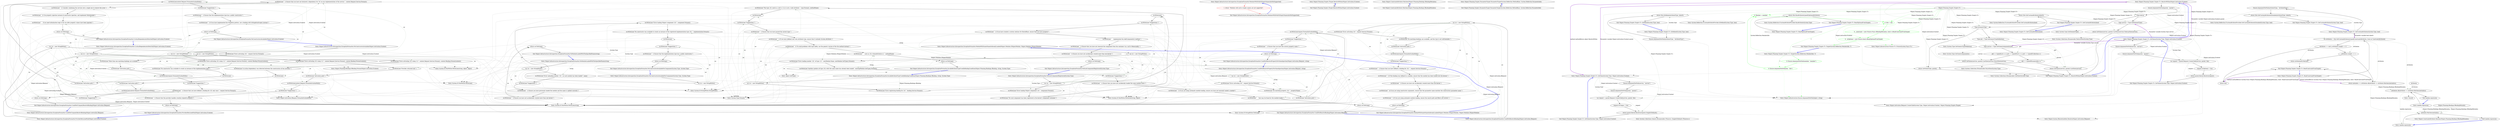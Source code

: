 digraph  {
m1_3 [cluster="Ninject.Infrastructure.Introspection.ExceptionFormatter.ModuleWithSameNameIsAlreadyLoaded(Ninject.Modules.INinjectModule, Ninject.Modules.INinjectModule)", file="ExceptionFormatter.cs", label="Entry Ninject.Infrastructure.Introspection.ExceptionFormatter.ModuleWithSameNameIsAlreadyLoaded(Ninject.Modules.INinjectModule, Ninject.Modules.INinjectModule)", span="39-39"];
m1_4 [cluster="Ninject.Infrastructure.Introspection.ExceptionFormatter.ModuleWithSameNameIsAlreadyLoaded(Ninject.Modules.INinjectModule, Ninject.Modules.INinjectModule)", file="ExceptionFormatter.cs", label="var sw = new StringWriter()", span="41-41"];
m1_5 [cluster="Ninject.Infrastructure.Introspection.ExceptionFormatter.ModuleWithSameNameIsAlreadyLoaded(Ninject.Modules.INinjectModule, Ninject.Modules.INinjectModule)", file="ExceptionFormatter.cs", label="sw.WriteLine(''Error loading module '{0}' of type {1}'', newModule.Name, newModule.GetType().Format())", span="43-43"];
m1_6 [cluster="Ninject.Infrastructure.Introspection.ExceptionFormatter.ModuleWithSameNameIsAlreadyLoaded(Ninject.Modules.INinjectModule, Ninject.Modules.INinjectModule)", file="ExceptionFormatter.cs", label="sw.WriteLine(''Another module (of type {0}) with the same name has already been loaded'', existingModule.GetType().Format())", span="44-44"];
m1_7 [cluster="Ninject.Infrastructure.Introspection.ExceptionFormatter.ModuleWithSameNameIsAlreadyLoaded(Ninject.Modules.INinjectModule, Ninject.Modules.INinjectModule)", file="ExceptionFormatter.cs", label="sw.WriteLine(''Suggestions:'')", span="46-46"];
m1_8 [cluster="Ninject.Infrastructure.Introspection.ExceptionFormatter.ModuleWithSameNameIsAlreadyLoaded(Ninject.Modules.INinjectModule, Ninject.Modules.INinjectModule)", file="ExceptionFormatter.cs", label="sw.WriteLine(''  1) Ensure that you have not accidentally loaded the same module twice.'')", span="47-47"];
m1_9 [cluster="Ninject.Infrastructure.Introspection.ExceptionFormatter.ModuleWithSameNameIsAlreadyLoaded(Ninject.Modules.INinjectModule, Ninject.Modules.INinjectModule)", file="ExceptionFormatter.cs", label="sw.WriteLine(''  2) If you are using automatic module loading, ensure you have not manually loaded a module'')", span="49-49"];
m1_10 [cluster="Ninject.Infrastructure.Introspection.ExceptionFormatter.ModuleWithSameNameIsAlreadyLoaded(Ninject.Modules.INinjectModule, Ninject.Modules.INinjectModule)", file="ExceptionFormatter.cs", label="sw.WriteLine(''     that may be found by the module loader.'')", span="50-50"];
m1_11 [cluster="Ninject.Infrastructure.Introspection.ExceptionFormatter.ModuleWithSameNameIsAlreadyLoaded(Ninject.Modules.INinjectModule, Ninject.Modules.INinjectModule)", file="ExceptionFormatter.cs", label="return sw.ToString();", span="53-53"];
m1_12 [cluster="Ninject.Infrastructure.Introspection.ExceptionFormatter.ModuleWithSameNameIsAlreadyLoaded(Ninject.Modules.INinjectModule, Ninject.Modules.INinjectModule)", file="ExceptionFormatter.cs", label="Exit Ninject.Infrastructure.Introspection.ExceptionFormatter.ModuleWithSameNameIsAlreadyLoaded(Ninject.Modules.INinjectModule, Ninject.Modules.INinjectModule)", span="39-39"];
m1_20 [cluster="Ninject.Infrastructure.Introspection.ExceptionFormatter.NoModuleLoadedWithTheSpecifiedName(string)", file="ExceptionFormatter.cs", label="Entry Ninject.Infrastructure.Introspection.ExceptionFormatter.NoModuleLoadedWithTheSpecifiedName(string)", span="62-62"];
m1_21 [cluster="Ninject.Infrastructure.Introspection.ExceptionFormatter.NoModuleLoadedWithTheSpecifiedName(string)", file="ExceptionFormatter.cs", label="var sw = new StringWriter()", span="64-64"];
m1_22 [cluster="Ninject.Infrastructure.Introspection.ExceptionFormatter.NoModuleLoadedWithTheSpecifiedName(string)", file="ExceptionFormatter.cs", label="sw.WriteLine(''Error unloading module '{0}': no such module has been loaded'', name)", span="66-66"];
m1_23 [cluster="Ninject.Infrastructure.Introspection.ExceptionFormatter.NoModuleLoadedWithTheSpecifiedName(string)", file="ExceptionFormatter.cs", label="sw.WriteLine(''Suggestions:'')", span="68-68"];
m1_24 [cluster="Ninject.Infrastructure.Introspection.ExceptionFormatter.NoModuleLoadedWithTheSpecifiedName(string)", file="ExceptionFormatter.cs", label="sw.WriteLine(''  1) Ensure you have previously loaded the module and the name is spelled correctly.'')", span="69-69"];
m1_25 [cluster="Ninject.Infrastructure.Introspection.ExceptionFormatter.NoModuleLoadedWithTheSpecifiedName(string)", file="ExceptionFormatter.cs", label="sw.WriteLine(''  2) Ensure you have not accidentally created more than one kernel.'')", span="70-70"];
m1_26 [cluster="Ninject.Infrastructure.Introspection.ExceptionFormatter.NoModuleLoadedWithTheSpecifiedName(string)", file="ExceptionFormatter.cs", label="return sw.ToString();", span="72-72"];
m1_27 [cluster="Ninject.Infrastructure.Introspection.ExceptionFormatter.NoModuleLoadedWithTheSpecifiedName(string)", file="ExceptionFormatter.cs", label="Exit Ninject.Infrastructure.Introspection.ExceptionFormatter.NoModuleLoadedWithTheSpecifiedName(string)", span="62-62"];
m1_81 [cluster="Ninject.Infrastructure.Introspection.ExceptionFormatter.NoConstructorsAvailable(Ninject.Activation.IContext)", file="ExceptionFormatter.cs", label="Entry Ninject.Infrastructure.Introspection.ExceptionFormatter.NoConstructorsAvailable(Ninject.Activation.IContext)", span="182-182"];
m1_82 [cluster="Ninject.Infrastructure.Introspection.ExceptionFormatter.NoConstructorsAvailable(Ninject.Activation.IContext)", file="ExceptionFormatter.cs", label="var sw = new StringWriter()", span="184-184"];
m1_83 [cluster="Ninject.Infrastructure.Introspection.ExceptionFormatter.NoConstructorsAvailable(Ninject.Activation.IContext)", file="ExceptionFormatter.cs", label="sw.WriteLine(''Error activating {0} using {1}'', context.Request.Service.Format(), context.Binding.Format(context))", span="186-186"];
m1_87 [cluster="Ninject.Infrastructure.Introspection.ExceptionFormatter.NoConstructorsAvailable(Ninject.Activation.IContext)", file="ExceptionFormatter.cs", label="sw.WriteLine(context.Request.FormatActivationPath())", span="191-191"];
m1_84 [cluster="Ninject.Infrastructure.Introspection.ExceptionFormatter.NoConstructorsAvailable(Ninject.Activation.IContext)", file="ExceptionFormatter.cs", label="sw.WriteLine(''No constructor was available to create an instance of the implementation type.'')", span="187-187"];
m1_85 [cluster="Ninject.Infrastructure.Introspection.ExceptionFormatter.NoConstructorsAvailable(Ninject.Activation.IContext)", file="ExceptionFormatter.cs", label="sw.WriteLine()", span="188-188"];
m1_86 [cluster="Ninject.Infrastructure.Introspection.ExceptionFormatter.NoConstructorsAvailable(Ninject.Activation.IContext)", file="ExceptionFormatter.cs", label="sw.WriteLine(''Activation path:'')", span="190-190"];
m1_88 [cluster="Ninject.Infrastructure.Introspection.ExceptionFormatter.NoConstructorsAvailable(Ninject.Activation.IContext)", file="ExceptionFormatter.cs", label="sw.WriteLine(''Suggestions:'')", span="193-193"];
m1_89 [cluster="Ninject.Infrastructure.Introspection.ExceptionFormatter.NoConstructorsAvailable(Ninject.Activation.IContext)", file="ExceptionFormatter.cs", label="sw.WriteLine(''  1) Ensure that the implementation type has a public constructor.'')", span="194-194"];
m1_90 [cluster="Ninject.Infrastructure.Introspection.ExceptionFormatter.NoConstructorsAvailable(Ninject.Activation.IContext)", file="ExceptionFormatter.cs", label="sw.WriteLine(''  2) If you have implemented the Singleton pattern, use a binding with InSingletonScope() instead.'')", span="195-195"];
m1_91 [cluster="Ninject.Infrastructure.Introspection.ExceptionFormatter.NoConstructorsAvailable(Ninject.Activation.IContext)", file="ExceptionFormatter.cs", label="return sw.ToString();", span="197-197"];
m1_92 [cluster="Ninject.Infrastructure.Introspection.ExceptionFormatter.NoConstructorsAvailable(Ninject.Activation.IContext)", file="ExceptionFormatter.cs", label="Exit Ninject.Infrastructure.Introspection.ExceptionFormatter.NoConstructorsAvailable(Ninject.Activation.IContext)", span="182-182"];
m1_17 [cluster="System.IO.TextWriter.WriteLine(string, object)", file="ExceptionFormatter.cs", label="Entry System.IO.TextWriter.WriteLine(string, object)", span="0-0"];
m1_38 [cluster="Ninject.Activation.IRequest.FormatActivationPath()", file="ExceptionFormatter.cs", label="Entry Ninject.Activation.IRequest.FormatActivationPath()", span="34-34"];
m1_14 [cluster="object.GetType()", file="ExceptionFormatter.cs", label="Entry object.GetType()", span="0-0"];
m1_102 [cluster="Ninject.Infrastructure.Introspection.ExceptionFormatter.NoSuchComponentRegistered(System.Type)", file="ExceptionFormatter.cs", label="Entry Ninject.Infrastructure.Introspection.ExceptionFormatter.NoSuchComponentRegistered(System.Type)", span="227-227"];
m1_103 [cluster="Ninject.Infrastructure.Introspection.ExceptionFormatter.NoSuchComponentRegistered(System.Type)", file="ExceptionFormatter.cs", label="var sw = new StringWriter()", span="229-229"];
m1_104 [cluster="Ninject.Infrastructure.Introspection.ExceptionFormatter.NoSuchComponentRegistered(System.Type)", file="ExceptionFormatter.cs", label="sw.WriteLine(''Error loading Ninject component {0}'', component.Format())", span="231-231"];
m1_105 [cluster="Ninject.Infrastructure.Introspection.ExceptionFormatter.NoSuchComponentRegistered(System.Type)", file="ExceptionFormatter.cs", label="sw.WriteLine(''No such component has been registered in the kernel's component container.'')", span="232-232"];
m1_106 [cluster="Ninject.Infrastructure.Introspection.ExceptionFormatter.NoSuchComponentRegistered(System.Type)", file="ExceptionFormatter.cs", label="sw.WriteLine()", span="233-233"];
m1_107 [cluster="Ninject.Infrastructure.Introspection.ExceptionFormatter.NoSuchComponentRegistered(System.Type)", file="ExceptionFormatter.cs", label="sw.WriteLine(''Suggestions:'')", span="235-235"];
m1_108 [cluster="Ninject.Infrastructure.Introspection.ExceptionFormatter.NoSuchComponentRegistered(System.Type)", file="ExceptionFormatter.cs", label="sw.WriteLine(''  1) If you have created a custom subclass for KernelBase, ensure that you have properly'')", span="236-236"];
m1_109 [cluster="Ninject.Infrastructure.Introspection.ExceptionFormatter.NoSuchComponentRegistered(System.Type)", file="ExceptionFormatter.cs", label="sw.WriteLine(''     implemented the AddComponents() method.'')", span="237-237"];
m1_110 [cluster="Ninject.Infrastructure.Introspection.ExceptionFormatter.NoSuchComponentRegistered(System.Type)", file="ExceptionFormatter.cs", label="sw.WriteLine(''  2) Ensure that you have not removed the component from the container via a call to RemoveAll().'')", span="238-238"];
m1_111 [cluster="Ninject.Infrastructure.Introspection.ExceptionFormatter.NoSuchComponentRegistered(System.Type)", file="ExceptionFormatter.cs", label="sw.WriteLine(''  3) Ensure you have not accidentally created more than one kernel.'')", span="239-239"];
m1_112 [cluster="Ninject.Infrastructure.Introspection.ExceptionFormatter.NoSuchComponentRegistered(System.Type)", file="ExceptionFormatter.cs", label="return sw.ToString();", span="241-241"];
m1_113 [cluster="Ninject.Infrastructure.Introspection.ExceptionFormatter.NoSuchComponentRegistered(System.Type)", file="ExceptionFormatter.cs", label="Exit Ninject.Infrastructure.Introspection.ExceptionFormatter.NoSuchComponentRegistered(System.Type)", span="227-227"];
m1_0 [cluster="Ninject.Infrastructure.Introspection.ExceptionFormatter.ModulesWithNullOrEmptyNamesAreNotSupported()", file="ExceptionFormatter.cs", label="Entry Ninject.Infrastructure.Introspection.ExceptionFormatter.ModulesWithNullOrEmptyNamesAreNotSupported()", span="28-28"];
m1_1 [cluster="Ninject.Infrastructure.Introspection.ExceptionFormatter.ModulesWithNullOrEmptyNamesAreNotSupported()", color=red, community=0, file="ExceptionFormatter.cs", label="1: return ''Modules with null or empty names are not supported'';", span="30-30"];
m1_2 [cluster="Ninject.Infrastructure.Introspection.ExceptionFormatter.ModulesWithNullOrEmptyNamesAreNotSupported()", file="ExceptionFormatter.cs", label="Exit Ninject.Infrastructure.Introspection.ExceptionFormatter.ModulesWithNullOrEmptyNamesAreNotSupported()", span="28-28"];
m1_53 [cluster="Ninject.Infrastructure.Introspection.ExceptionFormatter.CyclicalDependenciesDetected(Ninject.Activation.IContext)", file="ExceptionFormatter.cs", label="Entry Ninject.Infrastructure.Introspection.ExceptionFormatter.CyclicalDependenciesDetected(Ninject.Activation.IContext)", span="131-131"];
m1_54 [cluster="Ninject.Infrastructure.Introspection.ExceptionFormatter.CyclicalDependenciesDetected(Ninject.Activation.IContext)", file="ExceptionFormatter.cs", label="var sw = new StringWriter()", span="133-133"];
m1_55 [cluster="Ninject.Infrastructure.Introspection.ExceptionFormatter.CyclicalDependenciesDetected(Ninject.Activation.IContext)", file="ExceptionFormatter.cs", label="sw.WriteLine(''Error activating {0} using {1}'', context.Request.Service.Format(), context.Binding.Format(context))", span="135-135"];
m1_59 [cluster="Ninject.Infrastructure.Introspection.ExceptionFormatter.CyclicalDependenciesDetected(Ninject.Activation.IContext)", file="ExceptionFormatter.cs", label="sw.WriteLine(context.Request.FormatActivationPath())", span="140-140"];
m1_61 [cluster="Ninject.Infrastructure.Introspection.ExceptionFormatter.CyclicalDependenciesDetected(Ninject.Activation.IContext)", file="ExceptionFormatter.cs", label="sw.WriteLine(''  1) Ensure that you have not declared a dependency for {0} on any implementations of the service.'', context.Request.Service.Format())", span="143-143"];
m1_56 [cluster="Ninject.Infrastructure.Introspection.ExceptionFormatter.CyclicalDependenciesDetected(Ninject.Activation.IContext)", file="ExceptionFormatter.cs", label="sw.WriteLine(''A cyclical dependency was detected between the constructors of two services.'')", span="136-136"];
m1_57 [cluster="Ninject.Infrastructure.Introspection.ExceptionFormatter.CyclicalDependenciesDetected(Ninject.Activation.IContext)", file="ExceptionFormatter.cs", label="sw.WriteLine()", span="137-137"];
m1_58 [cluster="Ninject.Infrastructure.Introspection.ExceptionFormatter.CyclicalDependenciesDetected(Ninject.Activation.IContext)", file="ExceptionFormatter.cs", label="sw.WriteLine(''Activation path:'')", span="139-139"];
m1_60 [cluster="Ninject.Infrastructure.Introspection.ExceptionFormatter.CyclicalDependenciesDetected(Ninject.Activation.IContext)", file="ExceptionFormatter.cs", label="sw.WriteLine(''Suggestions:'')", span="142-142"];
m1_62 [cluster="Ninject.Infrastructure.Introspection.ExceptionFormatter.CyclicalDependenciesDetected(Ninject.Activation.IContext)", file="ExceptionFormatter.cs", label="sw.WriteLine(''  2) Consider combining the services into a single one to remove the cycle.'')", span="144-144"];
m1_63 [cluster="Ninject.Infrastructure.Introspection.ExceptionFormatter.CyclicalDependenciesDetected(Ninject.Activation.IContext)", file="ExceptionFormatter.cs", label="sw.WriteLine(''  3) Use property injection instead of constructor injection, and implement IInitializable'')", span="145-145"];
m1_64 [cluster="Ninject.Infrastructure.Introspection.ExceptionFormatter.CyclicalDependenciesDetected(Ninject.Activation.IContext)", file="ExceptionFormatter.cs", label="sw.WriteLine(''     if you need initialization logic to be run after property values have been injected.'')", span="146-146"];
m1_65 [cluster="Ninject.Infrastructure.Introspection.ExceptionFormatter.CyclicalDependenciesDetected(Ninject.Activation.IContext)", file="ExceptionFormatter.cs", label="return sw.ToString();", span="148-148"];
m1_66 [cluster="Ninject.Infrastructure.Introspection.ExceptionFormatter.CyclicalDependenciesDetected(Ninject.Activation.IContext)", file="ExceptionFormatter.cs", label="Exit Ninject.Infrastructure.Introspection.ExceptionFormatter.CyclicalDependenciesDetected(Ninject.Activation.IContext)", span="131-131"];
m1_114 [cluster="Ninject.Infrastructure.Introspection.ExceptionFormatter.CouldNotResolvePropertyForValueInjection(Ninject.Activation.IRequest, string)", file="ExceptionFormatter.cs", label="Entry Ninject.Infrastructure.Introspection.ExceptionFormatter.CouldNotResolvePropertyForValueInjection(Ninject.Activation.IRequest, string)", span="251-251"];
m1_115 [cluster="Ninject.Infrastructure.Introspection.ExceptionFormatter.CouldNotResolvePropertyForValueInjection(Ninject.Activation.IRequest, string)", file="ExceptionFormatter.cs", label="var sw = new StringWriter()", span="253-253"];
m1_116 [cluster="Ninject.Infrastructure.Introspection.ExceptionFormatter.CouldNotResolvePropertyForValueInjection(Ninject.Activation.IRequest, string)", file="ExceptionFormatter.cs", label="sw.WriteLine(''Error activating {0}'', request.Service.Format())", span="255-255"];
m1_117 [cluster="Ninject.Infrastructure.Introspection.ExceptionFormatter.CouldNotResolvePropertyForValueInjection(Ninject.Activation.IRequest, string)", file="ExceptionFormatter.cs", label="sw.WriteLine(''No matching property {0}.'', propertyName)", span="256-256"];
m1_119 [cluster="Ninject.Infrastructure.Introspection.ExceptionFormatter.CouldNotResolvePropertyForValueInjection(Ninject.Activation.IRequest, string)", file="ExceptionFormatter.cs", label="sw.WriteLine(request.FormatActivationPath())", span="259-259"];
m1_118 [cluster="Ninject.Infrastructure.Introspection.ExceptionFormatter.CouldNotResolvePropertyForValueInjection(Ninject.Activation.IRequest, string)", file="ExceptionFormatter.cs", label="sw.WriteLine(''Activation path:'')", span="258-258"];
m1_120 [cluster="Ninject.Infrastructure.Introspection.ExceptionFormatter.CouldNotResolvePropertyForValueInjection(Ninject.Activation.IRequest, string)", file="ExceptionFormatter.cs", label="sw.WriteLine(''Suggestions:'')", span="261-261"];
m1_121 [cluster="Ninject.Infrastructure.Introspection.ExceptionFormatter.CouldNotResolvePropertyForValueInjection(Ninject.Activation.IRequest, string)", file="ExceptionFormatter.cs", label="sw.WriteLine(''  1) Ensure that you have the correct property name.'')", span="262-262"];
m1_122 [cluster="Ninject.Infrastructure.Introspection.ExceptionFormatter.CouldNotResolvePropertyForValueInjection(Ninject.Activation.IRequest, string)", file="ExceptionFormatter.cs", label="return sw.ToString();", span="264-264"];
m1_123 [cluster="Ninject.Infrastructure.Introspection.ExceptionFormatter.CouldNotResolvePropertyForValueInjection(Ninject.Activation.IRequest, string)", file="ExceptionFormatter.cs", label="Exit Ninject.Infrastructure.Introspection.ExceptionFormatter.CouldNotResolvePropertyForValueInjection(Ninject.Activation.IRequest, string)", span="251-251"];
m1_16 [cluster="System.IO.TextWriter.WriteLine(string, object, object)", file="ExceptionFormatter.cs", label="Entry System.IO.TextWriter.WriteLine(string, object, object)", span="0-0"];
m1_67 [cluster="Ninject.Planning.Bindings.IBinding.Format(Ninject.Activation.IContext)", file="ExceptionFormatter.cs", label="Entry Ninject.Planning.Bindings.IBinding.Format(Ninject.Activation.IContext)", span="56-56"];
m1_93 [cluster="Ninject.Infrastructure.Introspection.ExceptionFormatter.NoConstructorsAvailableForComponent(System.Type, System.Type)", file="ExceptionFormatter.cs", label="Entry Ninject.Infrastructure.Introspection.ExceptionFormatter.NoConstructorsAvailableForComponent(System.Type, System.Type)", span="207-207"];
m1_94 [cluster="Ninject.Infrastructure.Introspection.ExceptionFormatter.NoConstructorsAvailableForComponent(System.Type, System.Type)", file="ExceptionFormatter.cs", label="var sw = new StringWriter()", span="209-209"];
m1_95 [cluster="Ninject.Infrastructure.Introspection.ExceptionFormatter.NoConstructorsAvailableForComponent(System.Type, System.Type)", file="ExceptionFormatter.cs", label="sw.WriteLine(''Error loading Ninject component {0}'', component.Format())", span="211-211"];
m1_96 [cluster="Ninject.Infrastructure.Introspection.ExceptionFormatter.NoConstructorsAvailableForComponent(System.Type, System.Type)", file="ExceptionFormatter.cs", label="sw.WriteLine(''No constructor was available to create an instance of the registered implementation type {0}.'', implementation.Format())", span="212-212"];
m1_97 [cluster="Ninject.Infrastructure.Introspection.ExceptionFormatter.NoConstructorsAvailableForComponent(System.Type, System.Type)", file="ExceptionFormatter.cs", label="sw.WriteLine()", span="213-213"];
m1_98 [cluster="Ninject.Infrastructure.Introspection.ExceptionFormatter.NoConstructorsAvailableForComponent(System.Type, System.Type)", file="ExceptionFormatter.cs", label="sw.WriteLine(''Suggestions:'')", span="215-215"];
m1_99 [cluster="Ninject.Infrastructure.Introspection.ExceptionFormatter.NoConstructorsAvailableForComponent(System.Type, System.Type)", file="ExceptionFormatter.cs", label="sw.WriteLine(''  1) Ensure that the implementation type has a public constructor.'')", span="216-216"];
m1_100 [cluster="Ninject.Infrastructure.Introspection.ExceptionFormatter.NoConstructorsAvailableForComponent(System.Type, System.Type)", file="ExceptionFormatter.cs", label="return sw.ToString();", span="218-218"];
m1_101 [cluster="Ninject.Infrastructure.Introspection.ExceptionFormatter.NoConstructorsAvailableForComponent(System.Type, System.Type)", file="ExceptionFormatter.cs", label="Exit Ninject.Infrastructure.Introspection.ExceptionFormatter.NoConstructorsAvailableForComponent(System.Type, System.Type)", span="207-207"];
m1_124 [cluster="Ninject.Infrastructure.Introspection.ExceptionFormatter.ProviderReturnedNull(Ninject.Activation.IContext)", file="ExceptionFormatter.cs", label="Entry Ninject.Infrastructure.Introspection.ExceptionFormatter.ProviderReturnedNull(Ninject.Activation.IContext)", span="273-273"];
m1_125 [cluster="Ninject.Infrastructure.Introspection.ExceptionFormatter.ProviderReturnedNull(Ninject.Activation.IContext)", file="ExceptionFormatter.cs", label="var sw = new StringWriter()", span="275-275"];
m1_126 [cluster="Ninject.Infrastructure.Introspection.ExceptionFormatter.ProviderReturnedNull(Ninject.Activation.IContext)", file="ExceptionFormatter.cs", label="sw.WriteLine(''Error activating {0} using {1}'', context.Request.Service.Format(), context.Binding.Format(context))", span="277-277"];
m1_129 [cluster="Ninject.Infrastructure.Introspection.ExceptionFormatter.ProviderReturnedNull(Ninject.Activation.IContext)", file="ExceptionFormatter.cs", label="sw.WriteLine(context.Request.FormatActivationPath())", span="281-281"];
m1_127 [cluster="Ninject.Infrastructure.Introspection.ExceptionFormatter.ProviderReturnedNull(Ninject.Activation.IContext)", file="ExceptionFormatter.cs", label="sw.WriteLine(''Provider returned null.'')", span="278-278"];
m1_128 [cluster="Ninject.Infrastructure.Introspection.ExceptionFormatter.ProviderReturnedNull(Ninject.Activation.IContext)", file="ExceptionFormatter.cs", label="sw.WriteLine(''Activation path:'')", span="280-280"];
m1_130 [cluster="Ninject.Infrastructure.Introspection.ExceptionFormatter.ProviderReturnedNull(Ninject.Activation.IContext)", file="ExceptionFormatter.cs", label="sw.WriteLine(''Suggestions:'')", span="283-283"];
m1_131 [cluster="Ninject.Infrastructure.Introspection.ExceptionFormatter.ProviderReturnedNull(Ninject.Activation.IContext)", file="ExceptionFormatter.cs", label="sw.WriteLine(''  1) Ensure that the provider handles creation requests properly.'')", span="284-284"];
m1_132 [cluster="Ninject.Infrastructure.Introspection.ExceptionFormatter.ProviderReturnedNull(Ninject.Activation.IContext)", file="ExceptionFormatter.cs", label="return sw.ToString();", span="286-286"];
m1_133 [cluster="Ninject.Infrastructure.Introspection.ExceptionFormatter.ProviderReturnedNull(Ninject.Activation.IContext)", file="ExceptionFormatter.cs", label="Exit Ninject.Infrastructure.Introspection.ExceptionFormatter.ProviderReturnedNull(Ninject.Activation.IContext)", span="273-273"];
m1_69 [cluster="Ninject.Infrastructure.Introspection.ExceptionFormatter.InvalidAttributeTypeUsedInBindingCondition(Ninject.Planning.Bindings.IBinding, string, System.Type)", file="ExceptionFormatter.cs", label="Entry Ninject.Infrastructure.Introspection.ExceptionFormatter.InvalidAttributeTypeUsedInBindingCondition(Ninject.Planning.Bindings.IBinding, string, System.Type)", span="159-159"];
m1_70 [cluster="Ninject.Infrastructure.Introspection.ExceptionFormatter.InvalidAttributeTypeUsedInBindingCondition(Ninject.Planning.Bindings.IBinding, string, System.Type)", file="ExceptionFormatter.cs", label="var sw = new StringWriter()", span="161-161"];
m1_71 [cluster="Ninject.Infrastructure.Introspection.ExceptionFormatter.InvalidAttributeTypeUsedInBindingCondition(Ninject.Planning.Bindings.IBinding, string, System.Type)", file="ExceptionFormatter.cs", label="sw.WriteLine(''Error registering binding for {0}'', binding.Service.Format())", span="163-163"];
m1_72 [cluster="Ninject.Infrastructure.Introspection.ExceptionFormatter.InvalidAttributeTypeUsedInBindingCondition(Ninject.Planning.Bindings.IBinding, string, System.Type)", file="ExceptionFormatter.cs", label="sw.WriteLine(''The type {0} used in a call to {1}() is not a valid attribute.'', type.Format(), methodName)", span="164-164"];
m1_78 [cluster="Ninject.Infrastructure.Introspection.ExceptionFormatter.InvalidAttributeTypeUsedInBindingCondition(Ninject.Planning.Bindings.IBinding, string, System.Type)", file="ExceptionFormatter.cs", label="sw.WriteLine(''     such as {0}<SomeAttribute>().'', methodName)", span="171-171"];
m1_73 [cluster="Ninject.Infrastructure.Introspection.ExceptionFormatter.InvalidAttributeTypeUsedInBindingCondition(Ninject.Planning.Bindings.IBinding, string, System.Type)", file="ExceptionFormatter.cs", label="sw.WriteLine()", span="165-165"];
m1_74 [cluster="Ninject.Infrastructure.Introspection.ExceptionFormatter.InvalidAttributeTypeUsedInBindingCondition(Ninject.Planning.Bindings.IBinding, string, System.Type)", file="ExceptionFormatter.cs", label="sw.WriteLine(''Suggestions:'')", span="167-167"];
m1_75 [cluster="Ninject.Infrastructure.Introspection.ExceptionFormatter.InvalidAttributeTypeUsedInBindingCondition(Ninject.Planning.Bindings.IBinding, string, System.Type)", file="ExceptionFormatter.cs", label="sw.WriteLine(''  1) Ensure that you have passed the correct type.'')", span="168-168"];
m1_76 [cluster="Ninject.Infrastructure.Introspection.ExceptionFormatter.InvalidAttributeTypeUsedInBindingCondition(Ninject.Planning.Bindings.IBinding, string, System.Type)", file="ExceptionFormatter.cs", label="sw.WriteLine(''  2) If you have defined your own attribute type, ensure that it extends System.Attribute.'')", span="169-169"];
m1_77 [cluster="Ninject.Infrastructure.Introspection.ExceptionFormatter.InvalidAttributeTypeUsedInBindingCondition(Ninject.Planning.Bindings.IBinding, string, System.Type)", file="ExceptionFormatter.cs", label="sw.WriteLine(''  3) To avoid problems with type-safety, use the generic version of the the method instead,'')", span="170-170"];
m1_79 [cluster="Ninject.Infrastructure.Introspection.ExceptionFormatter.InvalidAttributeTypeUsedInBindingCondition(Ninject.Planning.Bindings.IBinding, string, System.Type)", file="ExceptionFormatter.cs", label="return sw.ToString();", span="173-173"];
m1_80 [cluster="Ninject.Infrastructure.Introspection.ExceptionFormatter.InvalidAttributeTypeUsedInBindingCondition(Ninject.Planning.Bindings.IBinding, string, System.Type)", file="ExceptionFormatter.cs", label="Exit Ninject.Infrastructure.Introspection.ExceptionFormatter.InvalidAttributeTypeUsedInBindingCondition(Ninject.Planning.Bindings.IBinding, string, System.Type)", span="159-159"];
m1_18 [cluster="System.IO.TextWriter.WriteLine(string)", file="ExceptionFormatter.cs", label="Entry System.IO.TextWriter.WriteLine(string)", span="0-0"];
m1_19 [cluster="System.IO.StringWriter.ToString()", file="ExceptionFormatter.cs", label="Entry System.IO.StringWriter.ToString()", span="0-0"];
m1_13 [cluster="System.IO.StringWriter.StringWriter()", file="ExceptionFormatter.cs", label="Entry System.IO.StringWriter.StringWriter()", span="0-0"];
m1_28 [cluster="Ninject.Infrastructure.Introspection.ExceptionFormatter.CouldNotUniquelyResolveBinding(Ninject.Activation.IRequest)", file="ExceptionFormatter.cs", label="Entry Ninject.Infrastructure.Introspection.ExceptionFormatter.CouldNotUniquelyResolveBinding(Ninject.Activation.IRequest)", span="81-81"];
m1_29 [cluster="Ninject.Infrastructure.Introspection.ExceptionFormatter.CouldNotUniquelyResolveBinding(Ninject.Activation.IRequest)", file="ExceptionFormatter.cs", label="var sw = new StringWriter()", span="83-83"];
m1_30 [cluster="Ninject.Infrastructure.Introspection.ExceptionFormatter.CouldNotUniquelyResolveBinding(Ninject.Activation.IRequest)", file="ExceptionFormatter.cs", label="sw.WriteLine(''Error activating {0}'', request.Service.Format())", span="85-85"];
m1_33 [cluster="Ninject.Infrastructure.Introspection.ExceptionFormatter.CouldNotUniquelyResolveBinding(Ninject.Activation.IRequest)", file="ExceptionFormatter.cs", label="sw.WriteLine(request.FormatActivationPath())", span="89-89"];
m1_35 [cluster="Ninject.Infrastructure.Introspection.ExceptionFormatter.CouldNotUniquelyResolveBinding(Ninject.Activation.IRequest)", file="ExceptionFormatter.cs", label="sw.WriteLine(''  1) Ensure that you have defined a binding for {0} only once.'', request.Service.Format())", span="92-92"];
m1_31 [cluster="Ninject.Infrastructure.Introspection.ExceptionFormatter.CouldNotUniquelyResolveBinding(Ninject.Activation.IRequest)", file="ExceptionFormatter.cs", label="sw.WriteLine(''More than one matching bindings are available.'')", span="86-86"];
m1_32 [cluster="Ninject.Infrastructure.Introspection.ExceptionFormatter.CouldNotUniquelyResolveBinding(Ninject.Activation.IRequest)", file="ExceptionFormatter.cs", label="sw.WriteLine(''Activation path:'')", span="88-88"];
m1_34 [cluster="Ninject.Infrastructure.Introspection.ExceptionFormatter.CouldNotUniquelyResolveBinding(Ninject.Activation.IRequest)", file="ExceptionFormatter.cs", label="sw.WriteLine(''Suggestions:'')", span="91-91"];
m1_36 [cluster="Ninject.Infrastructure.Introspection.ExceptionFormatter.CouldNotUniquelyResolveBinding(Ninject.Activation.IRequest)", file="ExceptionFormatter.cs", label="return sw.ToString();", span="94-94"];
m1_37 [cluster="Ninject.Infrastructure.Introspection.ExceptionFormatter.CouldNotUniquelyResolveBinding(Ninject.Activation.IRequest)", file="ExceptionFormatter.cs", label="Exit Ninject.Infrastructure.Introspection.ExceptionFormatter.CouldNotUniquelyResolveBinding(Ninject.Activation.IRequest)", span="81-81"];
m1_39 [cluster="Ninject.Infrastructure.Introspection.ExceptionFormatter.CouldNotResolveBinding(Ninject.Activation.IRequest)", file="ExceptionFormatter.cs", label="Entry Ninject.Infrastructure.Introspection.ExceptionFormatter.CouldNotResolveBinding(Ninject.Activation.IRequest)", span="103-103"];
m1_40 [cluster="Ninject.Infrastructure.Introspection.ExceptionFormatter.CouldNotResolveBinding(Ninject.Activation.IRequest)", file="ExceptionFormatter.cs", label="var sw = new StringWriter()", span="105-105"];
m1_41 [cluster="Ninject.Infrastructure.Introspection.ExceptionFormatter.CouldNotResolveBinding(Ninject.Activation.IRequest)", file="ExceptionFormatter.cs", label="sw.WriteLine(''Error activating {0}'', request.Service.Format())", span="107-107"];
m1_44 [cluster="Ninject.Infrastructure.Introspection.ExceptionFormatter.CouldNotResolveBinding(Ninject.Activation.IRequest)", file="ExceptionFormatter.cs", label="sw.WriteLine(request.FormatActivationPath())", span="111-111"];
m1_46 [cluster="Ninject.Infrastructure.Introspection.ExceptionFormatter.CouldNotResolveBinding(Ninject.Activation.IRequest)", file="ExceptionFormatter.cs", label="sw.WriteLine(''  1) Ensure that you have defined a binding for {0}.'', request.Service.Format())", span="114-114"];
m1_42 [cluster="Ninject.Infrastructure.Introspection.ExceptionFormatter.CouldNotResolveBinding(Ninject.Activation.IRequest)", file="ExceptionFormatter.cs", label="sw.WriteLine(''No matching bindings are available, and the type is not self-bindable.'')", span="108-108"];
m1_43 [cluster="Ninject.Infrastructure.Introspection.ExceptionFormatter.CouldNotResolveBinding(Ninject.Activation.IRequest)", file="ExceptionFormatter.cs", label="sw.WriteLine(''Activation path:'')", span="110-110"];
m1_45 [cluster="Ninject.Infrastructure.Introspection.ExceptionFormatter.CouldNotResolveBinding(Ninject.Activation.IRequest)", file="ExceptionFormatter.cs", label="sw.WriteLine(''Suggestions:'')", span="113-113"];
m1_47 [cluster="Ninject.Infrastructure.Introspection.ExceptionFormatter.CouldNotResolveBinding(Ninject.Activation.IRequest)", file="ExceptionFormatter.cs", label="sw.WriteLine(''  2) If the binding was defined in a module, ensure that the module has been loaded into the kernel.'')", span="115-115"];
m1_48 [cluster="Ninject.Infrastructure.Introspection.ExceptionFormatter.CouldNotResolveBinding(Ninject.Activation.IRequest)", file="ExceptionFormatter.cs", label="sw.WriteLine(''  3) Ensure you have not accidentally created more than one kernel.'')", span="116-116"];
m1_49 [cluster="Ninject.Infrastructure.Introspection.ExceptionFormatter.CouldNotResolveBinding(Ninject.Activation.IRequest)", file="ExceptionFormatter.cs", label="sw.WriteLine(''  4) If you are using constructor arguments, ensure that the parameter name matches the constructors parameter name.'')", span="117-117"];
m1_50 [cluster="Ninject.Infrastructure.Introspection.ExceptionFormatter.CouldNotResolveBinding(Ninject.Activation.IRequest)", file="ExceptionFormatter.cs", label="sw.WriteLine(''  5) If you are using automatic module loading, ensure the search path and filters are correct.'')", span="119-119"];
m1_51 [cluster="Ninject.Infrastructure.Introspection.ExceptionFormatter.CouldNotResolveBinding(Ninject.Activation.IRequest)", file="ExceptionFormatter.cs", label="return sw.ToString();", span="122-122"];
m1_52 [cluster="Ninject.Infrastructure.Introspection.ExceptionFormatter.CouldNotResolveBinding(Ninject.Activation.IRequest)", file="ExceptionFormatter.cs", label="Exit Ninject.Infrastructure.Introspection.ExceptionFormatter.CouldNotResolveBinding(Ninject.Activation.IRequest)", span="103-103"];
m1_68 [cluster="System.IO.TextWriter.WriteLine()", file="ExceptionFormatter.cs", label="Entry System.IO.TextWriter.WriteLine()", span="0-0"];
m1_15 [cluster="System.Type.Format()", file="ExceptionFormatter.cs", label="Entry System.Type.Format()", span="155-155"];
m2_0 [cluster="Ninject.Planning.Targets.ITarget.ResolveWithin(Ninject.Activation.IContext)", file="ITarget.cs", label="Entry Ninject.Planning.Targets.ITarget.ResolveWithin(Ninject.Activation.IContext)", span="54-54"];
m2_1 [cluster="Ninject.Planning.Targets.ITarget.ResolveWithin(Ninject.Activation.IContext)", file="ITarget.cs", label="Exit Ninject.Planning.Targets.ITarget.ResolveWithin(Ninject.Activation.IContext)", span="54-54"];
m3_0 [cluster="Ninject.ConstraintAttribute.Matches(Ninject.Planning.Bindings.IBindingMetadata)", file="KernelBase.cs", label="Entry Ninject.ConstraintAttribute.Matches(Ninject.Planning.Bindings.IBindingMetadata)", span="34-34"];
m3_1 [cluster="Ninject.ConstraintAttribute.Matches(Ninject.Planning.Bindings.IBindingMetadata)", file="KernelBase.cs", label="Exit Ninject.ConstraintAttribute.Matches(Ninject.Planning.Bindings.IBindingMetadata)", span="34-34"];
m4_0 [cluster="Ninject.Planning.Targets.ParameterTarget.ParameterTarget(System.Reflection.MethodBase, System.Reflection.ParameterInfo)", file="ParameterTarget.cs", label="Entry Ninject.Planning.Targets.ParameterTarget.ParameterTarget(System.Reflection.MethodBase, System.Reflection.ParameterInfo)", span="42-42"];
m4_1 [cluster="Ninject.Planning.Targets.ParameterTarget.ParameterTarget(System.Reflection.MethodBase, System.Reflection.ParameterInfo)", file="ParameterTarget.cs", label="Exit Ninject.Planning.Targets.ParameterTarget.ParameterTarget(System.Reflection.MethodBase, System.Reflection.ParameterInfo)", span="42-42"];
m7_24 [cluster="Ninject.Planning.Targets.Target<T>.ResolveWithin(Ninject.Activation.IContext)", file="Target.cs", label="Entry Ninject.Planning.Targets.Target<T>.ResolveWithin(Ninject.Activation.IContext)", span="124-124"];
m7_25 [cluster="Ninject.Planning.Targets.Target<T>.ResolveWithin(Ninject.Activation.IContext)", file="Target.cs", label="Ensure.ArgumentNotNull(parent, ''parent'')", span="126-126"];
m7_26 [cluster="Ninject.Planning.Targets.Target<T>.ResolveWithin(Ninject.Activation.IContext)", file="Target.cs", label="Type.IsArray", span="128-128"];
m7_27 [cluster="Ninject.Planning.Targets.Target<T>.ResolveWithin(Ninject.Activation.IContext)", file="Target.cs", label="Type service = Type.GetElementType()", span="130-130"];
m7_28 [cluster="Ninject.Planning.Targets.Target<T>.ResolveWithin(Ninject.Activation.IContext)", file="Target.cs", label="return GetValues(service, parent).CastSlow(service).ToArraySlow(service);", span="131-131"];
m7_29 [cluster="Ninject.Planning.Targets.Target<T>.ResolveWithin(Ninject.Activation.IContext)", file="Target.cs", label="Type.IsGenericType", span="134-134"];
m7_30 [cluster="Ninject.Planning.Targets.Target<T>.ResolveWithin(Ninject.Activation.IContext)", file="Target.cs", label="Type gtd = Type.GetGenericTypeDefinition()", span="136-136"];
m7_31 [cluster="Ninject.Planning.Targets.Target<T>.ResolveWithin(Ninject.Activation.IContext)", file="Target.cs", label="Type service = Type.GetGenericArguments()[0]", span="137-137"];
m7_33 [cluster="Ninject.Planning.Targets.Target<T>.ResolveWithin(Ninject.Activation.IContext)", file="Target.cs", label="return GetValues(service, parent).CastSlow(service).ToListSlow(service);", span="140-140"];
m7_35 [cluster="Ninject.Planning.Targets.Target<T>.ResolveWithin(Ninject.Activation.IContext)", file="Target.cs", label="return GetValues(service, parent).CastSlow(service);", span="143-143"];
m7_36 [cluster="Ninject.Planning.Targets.Target<T>.ResolveWithin(Ninject.Activation.IContext)", file="Target.cs", label="return GetValue(Type, parent);", span="146-146"];
m7_32 [cluster="Ninject.Planning.Targets.Target<T>.ResolveWithin(Ninject.Activation.IContext)", file="Target.cs", label="gtd == typeof(List<>) || gtd == typeof(IList<>) || gtd == typeof(ICollection<>)", span="139-139"];
m7_34 [cluster="Ninject.Planning.Targets.Target<T>.ResolveWithin(Ninject.Activation.IContext)", file="Target.cs", label="gtd == typeof(IEnumerable<>)", span="142-142"];
m7_37 [cluster="Ninject.Planning.Targets.Target<T>.ResolveWithin(Ninject.Activation.IContext)", file="Target.cs", label="Exit Ninject.Planning.Targets.Target<T>.ResolveWithin(Ninject.Activation.IContext)", span="124-124"];
m7_38 [cluster="System.Type.GetElementType()", file="Target.cs", label="Entry System.Type.GetElementType()", span="0-0"];
m7_65 [cluster="Ninject.Planning.Targets.Target<T>.ReadConstraintFromTarget()", file="Target.cs", label="Entry Ninject.Planning.Targets.Target<T>.ReadConstraintFromTarget()", span="194-194"];
m7_66 [cluster="Ninject.Planning.Targets.Target<T>.ReadConstraintFromTarget()", file="Target.cs", label="var attributes = this.GetCustomAttributes(typeof(ConstraintAttribute), true) as ConstraintAttribute[]", span="196-196"];
m7_67 [cluster="Ninject.Planning.Targets.Target<T>.ReadConstraintFromTarget()", file="Target.cs", label="attributes == null || attributes.Length == 0", span="198-198"];
m7_69 [cluster="Ninject.Planning.Targets.Target<T>.ReadConstraintFromTarget()", file="Target.cs", label="attributes.Length == 1", span="201-201"];
m7_70 [cluster="Ninject.Planning.Targets.Target<T>.ReadConstraintFromTarget()", file="Target.cs", label="return attributes[0].Matches;", span="202-202"];
m7_71 [cluster="Ninject.Planning.Targets.Target<T>.ReadConstraintFromTarget()", file="Target.cs", label="return metadata => attributes.All(attribute => attribute.Matches(metadata));", span="204-204"];
m7_68 [cluster="Ninject.Planning.Targets.Target<T>.ReadConstraintFromTarget()", file="Target.cs", label="return null;", span="199-199"];
m7_72 [cluster="Ninject.Planning.Targets.Target<T>.ReadConstraintFromTarget()", file="Target.cs", label="Exit Ninject.Planning.Targets.Target<T>.ReadConstraintFromTarget()", span="194-194"];
m7_45 [cluster="Ninject.Planning.Targets.Target<T>.GetValue(System.Type, Ninject.Activation.IContext)", file="Target.cs", label="Entry Ninject.Planning.Targets.Target<T>.GetValue(System.Type, Ninject.Activation.IContext)", span="171-171"];
m7_54 [cluster="Ninject.Planning.Targets.Target<T>.GetValue(System.Type, Ninject.Activation.IContext)", file="Target.cs", label="Ensure.ArgumentNotNull(service, ''service'')", span="173-173"];
m7_55 [cluster="Ninject.Planning.Targets.Target<T>.GetValue(System.Type, Ninject.Activation.IContext)", file="Target.cs", label="Ensure.ArgumentNotNull(parent, ''parent'')", span="174-174"];
m7_56 [cluster="Ninject.Planning.Targets.Target<T>.GetValue(System.Type, Ninject.Activation.IContext)", file="Target.cs", label="var request = parent.Request.CreateChild(service, parent, this)", span="176-176"];
m7_57 [cluster="Ninject.Planning.Targets.Target<T>.GetValue(System.Type, Ninject.Activation.IContext)", file="Target.cs", label="request.IsUnique = true", span="177-177"];
m7_58 [cluster="Ninject.Planning.Targets.Target<T>.GetValue(System.Type, Ninject.Activation.IContext)", file="Target.cs", label="return parent.Kernel.Resolve(request).SingleOrDefault();", span="178-178"];
m7_59 [cluster="Ninject.Planning.Targets.Target<T>.GetValue(System.Type, Ninject.Activation.IContext)", file="Target.cs", label="Exit Ninject.Planning.Targets.Target<T>.GetValue(System.Type, Ninject.Activation.IContext)", span="171-171"];
m7_10 [cluster="Ninject.Planning.Targets.Target<T>.GetCustomAttributes(System.Type, bool)", file="Target.cs", label="Entry Ninject.Planning.Targets.Target<T>.GetCustomAttributes(System.Type, bool)", span="91-91"];
m7_11 [cluster="Ninject.Planning.Targets.Target<T>.GetCustomAttributes(System.Type, bool)", file="Target.cs", label="Ensure.ArgumentNotNull(attributeType, ''attributeType'')", span="93-93"];
m7_12 [cluster="Ninject.Planning.Targets.Target<T>.GetCustomAttributes(System.Type, bool)", file="Target.cs", label="return Site.GetCustomAttributesExtended(attributeType, inherit);", span="94-94"];
m7_13 [cluster="Ninject.Planning.Targets.Target<T>.GetCustomAttributes(System.Type, bool)", file="Target.cs", label="Exit Ninject.Planning.Targets.Target<T>.GetCustomAttributes(System.Type, bool)", span="91-91"];
m7_9 [cluster="Ninject.Infrastructure.Future<T>.Future(System.Func<T>)", file="Target.cs", label="Entry Ninject.Infrastructure.Future<T>.Future(System.Func<T>)", span="51-51"];
m7_76 [cluster="Unk.All", file="Target.cs", label="Entry Unk.All", span=""];
m7_18 [cluster="System.Reflection.ICustomAttributeProvider.GetCustomAttributes(bool)", file="Target.cs", label="Entry System.Reflection.ICustomAttributeProvider.GetCustomAttributes(bool)", span="0-0"];
m7_52 [cluster="Ninject.Activation.IRequest.CreateChild(System.Type, Ninject.Activation.IContext, Ninject.Planning.Targets.ITarget)", file="Target.cs", label="Entry Ninject.Activation.IRequest.CreateChild(System.Type, Ninject.Activation.IContext, Ninject.Planning.Targets.ITarget)", span="95-95"];
m7_23 [cluster="System.Reflection.ICustomAttributeProvider.IsDefined(System.Type, bool)", file="Target.cs", label="Entry System.Reflection.ICustomAttributeProvider.IsDefined(System.Type, bool)", span="0-0"];
m7_44 [cluster="System.Collections.IEnumerable.ToListSlow(System.Type)", file="Target.cs", label="Entry System.Collections.IEnumerable.ToListSlow(System.Type)", span="31-31"];
m7_40 [cluster="System.Collections.IEnumerable.CastSlow(System.Type)", file="Target.cs", label="Entry System.Collections.IEnumerable.CastSlow(System.Type)", span="19-19"];
m7_8 [cluster="Ninject.Infrastructure.Ensure.ArgumentNotNull(object, string)", file="Target.cs", label="Entry Ninject.Infrastructure.Ensure.ArgumentNotNull(object, string)", span="17-17"];
m7_14 [cluster="System.Reflection.ICustomAttributeProvider.GetCustomAttributesExtended(System.Type, bool)", file="Target.cs", label="Entry System.Reflection.ICustomAttributeProvider.GetCustomAttributesExtended(System.Type, bool)", span="28-28"];
m7_15 [cluster="Ninject.Planning.Targets.Target<T>.GetCustomAttributes(bool)", file="Target.cs", label="Entry Ninject.Planning.Targets.Target<T>.GetCustomAttributes(bool)", span="102-102"];
m7_16 [cluster="Ninject.Planning.Targets.Target<T>.GetCustomAttributes(bool)", file="Target.cs", label="return Site.GetCustomAttributes(inherit);", span="104-104"];
m7_17 [cluster="Ninject.Planning.Targets.Target<T>.GetCustomAttributes(bool)", file="Target.cs", label="Exit Ninject.Planning.Targets.Target<T>.GetCustomAttributes(bool)", span="102-102"];
m7_53 [cluster="Ninject.Syntax.IResolutionRoot.Resolve(Ninject.Activation.IRequest)", file="Target.cs", label="Entry Ninject.Syntax.IResolutionRoot.Resolve(Ninject.Activation.IRequest)", span="37-37"];
m7_80 [cluster="Ninject.ConstraintAttribute.Matches(Ninject.Planning.Bindings.IBindingMetadata)", file="Target.cs", label="Entry Ninject.ConstraintAttribute.Matches(Ninject.Planning.Bindings.IBindingMetadata)", span="27-27"];
m7_60 [cluster="System.Collections.Generic.IEnumerable<TSource>.SingleOrDefault<TSource>()", file="Target.cs", label="Entry System.Collections.Generic.IEnumerable<TSource>.SingleOrDefault<TSource>()", span="0-0"];
m7_61 [cluster="Ninject.Planning.Targets.Target<T>.ReadOptionalFromTarget()", file="Target.cs", label="Entry Ninject.Planning.Targets.Target<T>.ReadOptionalFromTarget()", span="185-185"];
m7_62 [cluster="Ninject.Planning.Targets.Target<T>.ReadOptionalFromTarget()", file="Target.cs", label="return Site.HasAttribute(typeof(OptionalAttribute));", span="187-187"];
m7_63 [cluster="Ninject.Planning.Targets.Target<T>.ReadOptionalFromTarget()", file="Target.cs", label="Exit Ninject.Planning.Targets.Target<T>.ReadOptionalFromTarget()", span="185-185"];
m7_43 [cluster="System.Type.GetGenericArguments()", file="Target.cs", label="Entry System.Type.GetGenericArguments()", span="0-0"];
m7_77 [cluster="lambda expression", file="Target.cs", label="Entry lambda expression", span="204-204"];
m7_74 [cluster="lambda expression", file="Target.cs", label="attributes.All(attribute => attribute.Matches(metadata))", span="204-204"];
m7_78 [cluster="lambda expression", file="Target.cs", label="attribute.Matches(metadata)", span="204-204"];
m7_73 [cluster="lambda expression", file="Target.cs", label="Entry lambda expression", span="204-204"];
m7_75 [cluster="lambda expression", file="Target.cs", label="Exit lambda expression", span="204-204"];
m7_79 [cluster="lambda expression", file="Target.cs", label="Exit lambda expression", span="204-204"];
m7_64 [cluster="System.Reflection.ICustomAttributeProvider.HasAttribute(System.Type)", file="Target.cs", label="Entry System.Reflection.ICustomAttributeProvider.HasAttribute(System.Type)", span="17-17"];
m7_42 [cluster="System.Type.GetGenericTypeDefinition()", file="Target.cs", label="Entry System.Type.GetGenericTypeDefinition()", span="0-0"];
m7_19 [cluster="Ninject.Planning.Targets.Target<T>.IsDefined(System.Type, bool)", file="Target.cs", label="Entry Ninject.Planning.Targets.Target<T>.IsDefined(System.Type, bool)", span="113-113"];
m7_20 [cluster="Ninject.Planning.Targets.Target<T>.IsDefined(System.Type, bool)", file="Target.cs", label="Ensure.ArgumentNotNull(attributeType, ''attributeType'')", span="115-115"];
m7_21 [cluster="Ninject.Planning.Targets.Target<T>.IsDefined(System.Type, bool)", file="Target.cs", label="return Site.IsDefined(attributeType, inherit);", span="116-116"];
m7_22 [cluster="Ninject.Planning.Targets.Target<T>.IsDefined(System.Type, bool)", file="Target.cs", label="Exit Ninject.Planning.Targets.Target<T>.IsDefined(System.Type, bool)", span="113-113"];
m7_0 [cluster="Ninject.Planning.Targets.Target<T>.Target(System.Reflection.MemberInfo, T)", file="Target.cs", label="Entry Ninject.Planning.Targets.Target<T>.Target(System.Reflection.MemberInfo, T)", span="73-73"];
m7_1 [cluster="Ninject.Planning.Targets.Target<T>.Target(System.Reflection.MemberInfo, T)", color=green, community=0, file="Target.cs", label="0: Ensure.ArgumentNotNull(member, ''member'')", span="75-75"];
m7_2 [cluster="Ninject.Planning.Targets.Target<T>.Target(System.Reflection.MemberInfo, T)", color=green, community=0, file="Target.cs", label="0: Ensure.ArgumentNotNull(site, ''site'')", span="76-76"];
m7_3 [cluster="Ninject.Planning.Targets.Target<T>.Target(System.Reflection.MemberInfo, T)", color=green, community=0, file="Target.cs", label="0: Member = member", span="78-78"];
m7_4 [cluster="Ninject.Planning.Targets.Target<T>.Target(System.Reflection.MemberInfo, T)", color=green, community=0, file="Target.cs", label="0: Site = site", span="79-79"];
m7_5 [cluster="Ninject.Planning.Targets.Target<T>.Target(System.Reflection.MemberInfo, T)", color=green, community=0, file="Target.cs", label="0: _constraint = new Future<Func<IBindingMetadata, bool>>(ReadConstraintFromTarget)", span="81-81"];
m7_6 [cluster="Ninject.Planning.Targets.Target<T>.Target(System.Reflection.MemberInfo, T)", color=green, community=0, file="Target.cs", label="0: _isOptional = new Future<bool>(ReadOptionalFromTarget)", span="82-82"];
m7_7 [cluster="Ninject.Planning.Targets.Target<T>.Target(System.Reflection.MemberInfo, T)", file="Target.cs", label="Exit Ninject.Planning.Targets.Target<T>.Target(System.Reflection.MemberInfo, T)", span="73-73"];
m7_41 [cluster="System.Collections.IEnumerable.ToArraySlow(System.Type)", file="Target.cs", label="Entry System.Collections.IEnumerable.ToArraySlow(System.Type)", span="25-25"];
m7_39 [cluster="Ninject.Planning.Targets.Target<T>.GetValues(System.Type, Ninject.Activation.IContext)", file="Target.cs", label="Entry Ninject.Planning.Targets.Target<T>.GetValues(System.Type, Ninject.Activation.IContext)", span="155-155"];
m7_46 [cluster="Ninject.Planning.Targets.Target<T>.GetValues(System.Type, Ninject.Activation.IContext)", file="Target.cs", label="Ensure.ArgumentNotNull(service, ''service'')", span="157-157"];
m7_47 [cluster="Ninject.Planning.Targets.Target<T>.GetValues(System.Type, Ninject.Activation.IContext)", file="Target.cs", label="Ensure.ArgumentNotNull(parent, ''parent'')", span="158-158"];
m7_48 [cluster="Ninject.Planning.Targets.Target<T>.GetValues(System.Type, Ninject.Activation.IContext)", file="Target.cs", label="var request = parent.Request.CreateChild(service, parent, this)", span="160-160"];
m7_49 [cluster="Ninject.Planning.Targets.Target<T>.GetValues(System.Type, Ninject.Activation.IContext)", file="Target.cs", label="request.IsOptional = true", span="161-161"];
m7_50 [cluster="Ninject.Planning.Targets.Target<T>.GetValues(System.Type, Ninject.Activation.IContext)", file="Target.cs", label="return parent.Kernel.Resolve(request);", span="162-162"];
m7_51 [cluster="Ninject.Planning.Targets.Target<T>.GetValues(System.Type, Ninject.Activation.IContext)", file="Target.cs", label="Exit Ninject.Planning.Targets.Target<T>.GetValues(System.Type, Ninject.Activation.IContext)", span="155-155"];
m7_81 [file="Target.cs", label="Ninject.Planning.Targets.Target<T>", span=""];
m7_82 [file="Target.cs", label=attributes, span=""];
m7_83 [file="Target.cs", label="Ninject.Planning.Bindings.IBindingMetadata", span=""];
m1_3 -> m1_4  [key=0, style=solid];
m1_3 -> m1_5  [color=darkseagreen4, key=1, label="Ninject.Modules.INinjectModule", style=dashed];
m1_3 -> m1_6  [color=darkseagreen4, key=1, label="Ninject.Modules.INinjectModule", style=dashed];
m1_4 -> m1_5  [key=0, style=solid];
m1_4 -> m1_13  [key=2, style=dotted];
m1_4 -> m1_6  [color=darkseagreen4, key=1, label=sw, style=dashed];
m1_4 -> m1_7  [color=darkseagreen4, key=1, label=sw, style=dashed];
m1_4 -> m1_8  [color=darkseagreen4, key=1, label=sw, style=dashed];
m1_4 -> m1_9  [color=darkseagreen4, key=1, label=sw, style=dashed];
m1_4 -> m1_10  [color=darkseagreen4, key=1, label=sw, style=dashed];
m1_4 -> m1_11  [color=darkseagreen4, key=1, label=sw, style=dashed];
m1_5 -> m1_6  [key=0, style=solid];
m1_5 -> m1_14  [key=2, style=dotted];
m1_5 -> m1_15  [key=2, style=dotted];
m1_5 -> m1_16  [key=2, style=dotted];
m1_6 -> m1_7  [key=0, style=solid];
m1_6 -> m1_14  [key=2, style=dotted];
m1_6 -> m1_15  [key=2, style=dotted];
m1_6 -> m1_17  [key=2, style=dotted];
m1_7 -> m1_8  [key=0, style=solid];
m1_7 -> m1_18  [key=2, style=dotted];
m1_8 -> m1_9  [key=0, style=solid];
m1_8 -> m1_18  [key=2, style=dotted];
m1_9 -> m1_10  [key=0, style=solid];
m1_9 -> m1_18  [key=2, style=dotted];
m1_10 -> m1_11  [key=0, style=solid];
m1_10 -> m1_18  [key=2, style=dotted];
m1_11 -> m1_12  [key=0, style=solid];
m1_11 -> m1_19  [key=2, style=dotted];
m1_12 -> m1_3  [color=blue, key=0, style=bold];
m1_20 -> m1_21  [key=0, style=solid];
m1_20 -> m1_22  [color=darkseagreen4, key=1, label=string, style=dashed];
m1_21 -> m1_22  [key=0, style=solid];
m1_21 -> m1_13  [key=2, style=dotted];
m1_21 -> m1_23  [color=darkseagreen4, key=1, label=sw, style=dashed];
m1_21 -> m1_24  [color=darkseagreen4, key=1, label=sw, style=dashed];
m1_21 -> m1_25  [color=darkseagreen4, key=1, label=sw, style=dashed];
m1_21 -> m1_26  [color=darkseagreen4, key=1, label=sw, style=dashed];
m1_22 -> m1_23  [key=0, style=solid];
m1_22 -> m1_17  [key=2, style=dotted];
m1_23 -> m1_24  [key=0, style=solid];
m1_23 -> m1_18  [key=2, style=dotted];
m1_24 -> m1_25  [key=0, style=solid];
m1_24 -> m1_18  [key=2, style=dotted];
m1_25 -> m1_26  [key=0, style=solid];
m1_25 -> m1_18  [key=2, style=dotted];
m1_26 -> m1_27  [key=0, style=solid];
m1_26 -> m1_19  [key=2, style=dotted];
m1_27 -> m1_20  [color=blue, key=0, style=bold];
m1_81 -> m1_82  [key=0, style=solid];
m1_81 -> m1_83  [color=darkseagreen4, key=1, label="Ninject.Activation.IContext", style=dashed];
m1_81 -> m1_87  [color=darkseagreen4, key=1, label="Ninject.Activation.IContext", style=dashed];
m1_82 -> m1_83  [key=0, style=solid];
m1_82 -> m1_13  [key=2, style=dotted];
m1_82 -> m1_84  [color=darkseagreen4, key=1, label=sw, style=dashed];
m1_82 -> m1_85  [color=darkseagreen4, key=1, label=sw, style=dashed];
m1_82 -> m1_86  [color=darkseagreen4, key=1, label=sw, style=dashed];
m1_82 -> m1_87  [color=darkseagreen4, key=1, label=sw, style=dashed];
m1_82 -> m1_88  [color=darkseagreen4, key=1, label=sw, style=dashed];
m1_82 -> m1_89  [color=darkseagreen4, key=1, label=sw, style=dashed];
m1_82 -> m1_90  [color=darkseagreen4, key=1, label=sw, style=dashed];
m1_82 -> m1_91  [color=darkseagreen4, key=1, label=sw, style=dashed];
m1_83 -> m1_84  [key=0, style=solid];
m1_83 -> m1_15  [key=2, style=dotted];
m1_83 -> m1_67  [key=2, style=dotted];
m1_83 -> m1_16  [key=2, style=dotted];
m1_87 -> m1_88  [key=0, style=solid];
m1_87 -> m1_38  [key=2, style=dotted];
m1_87 -> m1_18  [key=2, style=dotted];
m1_84 -> m1_85  [key=0, style=solid];
m1_84 -> m1_18  [key=2, style=dotted];
m1_85 -> m1_86  [key=0, style=solid];
m1_85 -> m1_68  [key=2, style=dotted];
m1_86 -> m1_87  [key=0, style=solid];
m1_86 -> m1_18  [key=2, style=dotted];
m1_88 -> m1_89  [key=0, style=solid];
m1_88 -> m1_18  [key=2, style=dotted];
m1_89 -> m1_90  [key=0, style=solid];
m1_89 -> m1_18  [key=2, style=dotted];
m1_90 -> m1_91  [key=0, style=solid];
m1_90 -> m1_18  [key=2, style=dotted];
m1_91 -> m1_92  [key=0, style=solid];
m1_91 -> m1_19  [key=2, style=dotted];
m1_92 -> m1_81  [color=blue, key=0, style=bold];
m1_102 -> m1_103  [key=0, style=solid];
m1_102 -> m1_104  [color=darkseagreen4, key=1, label="System.Type", style=dashed];
m1_103 -> m1_104  [key=0, style=solid];
m1_103 -> m1_13  [key=2, style=dotted];
m1_103 -> m1_105  [color=darkseagreen4, key=1, label=sw, style=dashed];
m1_103 -> m1_106  [color=darkseagreen4, key=1, label=sw, style=dashed];
m1_103 -> m1_107  [color=darkseagreen4, key=1, label=sw, style=dashed];
m1_103 -> m1_108  [color=darkseagreen4, key=1, label=sw, style=dashed];
m1_103 -> m1_109  [color=darkseagreen4, key=1, label=sw, style=dashed];
m1_103 -> m1_110  [color=darkseagreen4, key=1, label=sw, style=dashed];
m1_103 -> m1_111  [color=darkseagreen4, key=1, label=sw, style=dashed];
m1_103 -> m1_112  [color=darkseagreen4, key=1, label=sw, style=dashed];
m1_104 -> m1_105  [key=0, style=solid];
m1_104 -> m1_15  [key=2, style=dotted];
m1_104 -> m1_17  [key=2, style=dotted];
m1_105 -> m1_106  [key=0, style=solid];
m1_105 -> m1_18  [key=2, style=dotted];
m1_106 -> m1_107  [key=0, style=solid];
m1_106 -> m1_68  [key=2, style=dotted];
m1_107 -> m1_108  [key=0, style=solid];
m1_107 -> m1_18  [key=2, style=dotted];
m1_108 -> m1_109  [key=0, style=solid];
m1_108 -> m1_18  [key=2, style=dotted];
m1_109 -> m1_110  [key=0, style=solid];
m1_109 -> m1_18  [key=2, style=dotted];
m1_110 -> m1_111  [key=0, style=solid];
m1_110 -> m1_18  [key=2, style=dotted];
m1_111 -> m1_112  [key=0, style=solid];
m1_111 -> m1_18  [key=2, style=dotted];
m1_112 -> m1_113  [key=0, style=solid];
m1_112 -> m1_19  [key=2, style=dotted];
m1_113 -> m1_102  [color=blue, key=0, style=bold];
m1_0 -> m1_1  [color=red, key=0, style=solid];
m1_1 -> m1_2  [color=red, key=0, style=solid];
m1_2 -> m1_0  [color=blue, key=0, style=bold];
m1_53 -> m1_54  [key=0, style=solid];
m1_53 -> m1_55  [color=darkseagreen4, key=1, label="Ninject.Activation.IContext", style=dashed];
m1_53 -> m1_59  [color=darkseagreen4, key=1, label="Ninject.Activation.IContext", style=dashed];
m1_53 -> m1_61  [color=darkseagreen4, key=1, label="Ninject.Activation.IContext", style=dashed];
m1_54 -> m1_55  [key=0, style=solid];
m1_54 -> m1_13  [key=2, style=dotted];
m1_54 -> m1_56  [color=darkseagreen4, key=1, label=sw, style=dashed];
m1_54 -> m1_57  [color=darkseagreen4, key=1, label=sw, style=dashed];
m1_54 -> m1_58  [color=darkseagreen4, key=1, label=sw, style=dashed];
m1_54 -> m1_59  [color=darkseagreen4, key=1, label=sw, style=dashed];
m1_54 -> m1_60  [color=darkseagreen4, key=1, label=sw, style=dashed];
m1_54 -> m1_61  [color=darkseagreen4, key=1, label=sw, style=dashed];
m1_54 -> m1_62  [color=darkseagreen4, key=1, label=sw, style=dashed];
m1_54 -> m1_63  [color=darkseagreen4, key=1, label=sw, style=dashed];
m1_54 -> m1_64  [color=darkseagreen4, key=1, label=sw, style=dashed];
m1_54 -> m1_65  [color=darkseagreen4, key=1, label=sw, style=dashed];
m1_55 -> m1_56  [key=0, style=solid];
m1_55 -> m1_15  [key=2, style=dotted];
m1_55 -> m1_67  [key=2, style=dotted];
m1_55 -> m1_16  [key=2, style=dotted];
m1_59 -> m1_60  [key=0, style=solid];
m1_59 -> m1_38  [key=2, style=dotted];
m1_59 -> m1_18  [key=2, style=dotted];
m1_61 -> m1_62  [key=0, style=solid];
m1_61 -> m1_15  [key=2, style=dotted];
m1_61 -> m1_17  [key=2, style=dotted];
m1_56 -> m1_57  [key=0, style=solid];
m1_56 -> m1_18  [key=2, style=dotted];
m1_57 -> m1_58  [key=0, style=solid];
m1_57 -> m1_68  [key=2, style=dotted];
m1_58 -> m1_59  [key=0, style=solid];
m1_58 -> m1_18  [key=2, style=dotted];
m1_60 -> m1_61  [key=0, style=solid];
m1_60 -> m1_18  [key=2, style=dotted];
m1_62 -> m1_63  [key=0, style=solid];
m1_62 -> m1_18  [key=2, style=dotted];
m1_63 -> m1_64  [key=0, style=solid];
m1_63 -> m1_18  [key=2, style=dotted];
m1_64 -> m1_65  [key=0, style=solid];
m1_64 -> m1_18  [key=2, style=dotted];
m1_65 -> m1_66  [key=0, style=solid];
m1_65 -> m1_19  [key=2, style=dotted];
m1_66 -> m1_53  [color=blue, key=0, style=bold];
m1_114 -> m1_115  [key=0, style=solid];
m1_114 -> m1_116  [color=darkseagreen4, key=1, label="Ninject.Activation.IRequest", style=dashed];
m1_114 -> m1_117  [color=darkseagreen4, key=1, label=string, style=dashed];
m1_114 -> m1_119  [color=darkseagreen4, key=1, label="Ninject.Activation.IRequest", style=dashed];
m1_115 -> m1_116  [key=0, style=solid];
m1_115 -> m1_13  [key=2, style=dotted];
m1_115 -> m1_117  [color=darkseagreen4, key=1, label=sw, style=dashed];
m1_115 -> m1_118  [color=darkseagreen4, key=1, label=sw, style=dashed];
m1_115 -> m1_119  [color=darkseagreen4, key=1, label=sw, style=dashed];
m1_115 -> m1_120  [color=darkseagreen4, key=1, label=sw, style=dashed];
m1_115 -> m1_121  [color=darkseagreen4, key=1, label=sw, style=dashed];
m1_115 -> m1_122  [color=darkseagreen4, key=1, label=sw, style=dashed];
m1_116 -> m1_117  [key=0, style=solid];
m1_116 -> m1_15  [key=2, style=dotted];
m1_116 -> m1_17  [key=2, style=dotted];
m1_117 -> m1_118  [key=0, style=solid];
m1_117 -> m1_17  [key=2, style=dotted];
m1_119 -> m1_120  [key=0, style=solid];
m1_119 -> m1_38  [key=2, style=dotted];
m1_119 -> m1_18  [key=2, style=dotted];
m1_118 -> m1_119  [key=0, style=solid];
m1_118 -> m1_18  [key=2, style=dotted];
m1_120 -> m1_121  [key=0, style=solid];
m1_120 -> m1_18  [key=2, style=dotted];
m1_121 -> m1_122  [key=0, style=solid];
m1_121 -> m1_18  [key=2, style=dotted];
m1_122 -> m1_123  [key=0, style=solid];
m1_122 -> m1_19  [key=2, style=dotted];
m1_123 -> m1_114  [color=blue, key=0, style=bold];
m1_93 -> m1_94  [key=0, style=solid];
m1_93 -> m1_95  [color=darkseagreen4, key=1, label="System.Type", style=dashed];
m1_93 -> m1_96  [color=darkseagreen4, key=1, label="System.Type", style=dashed];
m1_94 -> m1_95  [key=0, style=solid];
m1_94 -> m1_13  [key=2, style=dotted];
m1_94 -> m1_96  [color=darkseagreen4, key=1, label=sw, style=dashed];
m1_94 -> m1_97  [color=darkseagreen4, key=1, label=sw, style=dashed];
m1_94 -> m1_98  [color=darkseagreen4, key=1, label=sw, style=dashed];
m1_94 -> m1_99  [color=darkseagreen4, key=1, label=sw, style=dashed];
m1_94 -> m1_100  [color=darkseagreen4, key=1, label=sw, style=dashed];
m1_95 -> m1_96  [key=0, style=solid];
m1_95 -> m1_15  [key=2, style=dotted];
m1_95 -> m1_17  [key=2, style=dotted];
m1_96 -> m1_97  [key=0, style=solid];
m1_96 -> m1_15  [key=2, style=dotted];
m1_96 -> m1_17  [key=2, style=dotted];
m1_97 -> m1_98  [key=0, style=solid];
m1_97 -> m1_68  [key=2, style=dotted];
m1_98 -> m1_99  [key=0, style=solid];
m1_98 -> m1_18  [key=2, style=dotted];
m1_99 -> m1_100  [key=0, style=solid];
m1_99 -> m1_18  [key=2, style=dotted];
m1_100 -> m1_101  [key=0, style=solid];
m1_100 -> m1_19  [key=2, style=dotted];
m1_101 -> m1_93  [color=blue, key=0, style=bold];
m1_124 -> m1_125  [key=0, style=solid];
m1_124 -> m1_126  [color=darkseagreen4, key=1, label="Ninject.Activation.IContext", style=dashed];
m1_124 -> m1_129  [color=darkseagreen4, key=1, label="Ninject.Activation.IContext", style=dashed];
m1_125 -> m1_126  [key=0, style=solid];
m1_125 -> m1_13  [key=2, style=dotted];
m1_125 -> m1_127  [color=darkseagreen4, key=1, label=sw, style=dashed];
m1_125 -> m1_128  [color=darkseagreen4, key=1, label=sw, style=dashed];
m1_125 -> m1_129  [color=darkseagreen4, key=1, label=sw, style=dashed];
m1_125 -> m1_130  [color=darkseagreen4, key=1, label=sw, style=dashed];
m1_125 -> m1_131  [color=darkseagreen4, key=1, label=sw, style=dashed];
m1_125 -> m1_132  [color=darkseagreen4, key=1, label=sw, style=dashed];
m1_126 -> m1_127  [key=0, style=solid];
m1_126 -> m1_15  [key=2, style=dotted];
m1_126 -> m1_67  [key=2, style=dotted];
m1_126 -> m1_16  [key=2, style=dotted];
m1_129 -> m1_130  [key=0, style=solid];
m1_129 -> m1_38  [key=2, style=dotted];
m1_129 -> m1_18  [key=2, style=dotted];
m1_127 -> m1_128  [key=0, style=solid];
m1_127 -> m1_18  [key=2, style=dotted];
m1_128 -> m1_129  [key=0, style=solid];
m1_128 -> m1_18  [key=2, style=dotted];
m1_130 -> m1_131  [key=0, style=solid];
m1_130 -> m1_18  [key=2, style=dotted];
m1_131 -> m1_132  [key=0, style=solid];
m1_131 -> m1_18  [key=2, style=dotted];
m1_132 -> m1_133  [key=0, style=solid];
m1_132 -> m1_19  [key=2, style=dotted];
m1_133 -> m1_124  [color=blue, key=0, style=bold];
m1_69 -> m1_70  [key=0, style=solid];
m1_69 -> m1_71  [color=darkseagreen4, key=1, label="Ninject.Planning.Bindings.IBinding", style=dashed];
m1_69 -> m1_72  [color=darkseagreen4, key=1, label=string, style=dashed];
m1_69 -> m1_78  [color=darkseagreen4, key=1, label=string, style=dashed];
m1_70 -> m1_71  [key=0, style=solid];
m1_70 -> m1_13  [key=2, style=dotted];
m1_70 -> m1_72  [color=darkseagreen4, key=1, label=sw, style=dashed];
m1_70 -> m1_73  [color=darkseagreen4, key=1, label=sw, style=dashed];
m1_70 -> m1_74  [color=darkseagreen4, key=1, label=sw, style=dashed];
m1_70 -> m1_75  [color=darkseagreen4, key=1, label=sw, style=dashed];
m1_70 -> m1_76  [color=darkseagreen4, key=1, label=sw, style=dashed];
m1_70 -> m1_77  [color=darkseagreen4, key=1, label=sw, style=dashed];
m1_70 -> m1_78  [color=darkseagreen4, key=1, label=sw, style=dashed];
m1_70 -> m1_79  [color=darkseagreen4, key=1, label=sw, style=dashed];
m1_71 -> m1_72  [key=0, style=solid];
m1_71 -> m1_15  [key=2, style=dotted];
m1_71 -> m1_17  [key=2, style=dotted];
m1_72 -> m1_73  [key=0, style=solid];
m1_72 -> m1_15  [key=2, style=dotted];
m1_72 -> m1_16  [key=2, style=dotted];
m1_78 -> m1_79  [key=0, style=solid];
m1_78 -> m1_17  [key=2, style=dotted];
m1_73 -> m1_74  [key=0, style=solid];
m1_73 -> m1_68  [key=2, style=dotted];
m1_74 -> m1_75  [key=0, style=solid];
m1_74 -> m1_18  [key=2, style=dotted];
m1_75 -> m1_76  [key=0, style=solid];
m1_75 -> m1_18  [key=2, style=dotted];
m1_76 -> m1_77  [key=0, style=solid];
m1_76 -> m1_18  [key=2, style=dotted];
m1_77 -> m1_78  [key=0, style=solid];
m1_77 -> m1_18  [key=2, style=dotted];
m1_79 -> m1_80  [key=0, style=solid];
m1_79 -> m1_19  [key=2, style=dotted];
m1_80 -> m1_69  [color=blue, key=0, style=bold];
m1_28 -> m1_29  [key=0, style=solid];
m1_28 -> m1_30  [color=darkseagreen4, key=1, label="Ninject.Activation.IRequest", style=dashed];
m1_28 -> m1_33  [color=darkseagreen4, key=1, label="Ninject.Activation.IRequest", style=dashed];
m1_28 -> m1_35  [color=darkseagreen4, key=1, label="Ninject.Activation.IRequest", style=dashed];
m1_29 -> m1_30  [key=0, style=solid];
m1_29 -> m1_13  [key=2, style=dotted];
m1_29 -> m1_31  [color=darkseagreen4, key=1, label=sw, style=dashed];
m1_29 -> m1_32  [color=darkseagreen4, key=1, label=sw, style=dashed];
m1_29 -> m1_33  [color=darkseagreen4, key=1, label=sw, style=dashed];
m1_29 -> m1_34  [color=darkseagreen4, key=1, label=sw, style=dashed];
m1_29 -> m1_35  [color=darkseagreen4, key=1, label=sw, style=dashed];
m1_29 -> m1_36  [color=darkseagreen4, key=1, label=sw, style=dashed];
m1_30 -> m1_31  [key=0, style=solid];
m1_30 -> m1_15  [key=2, style=dotted];
m1_30 -> m1_17  [key=2, style=dotted];
m1_33 -> m1_34  [key=0, style=solid];
m1_33 -> m1_38  [key=2, style=dotted];
m1_33 -> m1_18  [key=2, style=dotted];
m1_35 -> m1_36  [key=0, style=solid];
m1_35 -> m1_15  [key=2, style=dotted];
m1_35 -> m1_17  [key=2, style=dotted];
m1_31 -> m1_32  [key=0, style=solid];
m1_31 -> m1_18  [key=2, style=dotted];
m1_32 -> m1_33  [key=0, style=solid];
m1_32 -> m1_18  [key=2, style=dotted];
m1_34 -> m1_35  [key=0, style=solid];
m1_34 -> m1_18  [key=2, style=dotted];
m1_36 -> m1_37  [key=0, style=solid];
m1_36 -> m1_19  [key=2, style=dotted];
m1_37 -> m1_28  [color=blue, key=0, style=bold];
m1_39 -> m1_40  [key=0, style=solid];
m1_39 -> m1_41  [color=darkseagreen4, key=1, label="Ninject.Activation.IRequest", style=dashed];
m1_39 -> m1_44  [color=darkseagreen4, key=1, label="Ninject.Activation.IRequest", style=dashed];
m1_39 -> m1_46  [color=darkseagreen4, key=1, label="Ninject.Activation.IRequest", style=dashed];
m1_40 -> m1_41  [key=0, style=solid];
m1_40 -> m1_13  [key=2, style=dotted];
m1_40 -> m1_42  [color=darkseagreen4, key=1, label=sw, style=dashed];
m1_40 -> m1_43  [color=darkseagreen4, key=1, label=sw, style=dashed];
m1_40 -> m1_44  [color=darkseagreen4, key=1, label=sw, style=dashed];
m1_40 -> m1_45  [color=darkseagreen4, key=1, label=sw, style=dashed];
m1_40 -> m1_46  [color=darkseagreen4, key=1, label=sw, style=dashed];
m1_40 -> m1_47  [color=darkseagreen4, key=1, label=sw, style=dashed];
m1_40 -> m1_48  [color=darkseagreen4, key=1, label=sw, style=dashed];
m1_40 -> m1_49  [color=darkseagreen4, key=1, label=sw, style=dashed];
m1_40 -> m1_50  [color=darkseagreen4, key=1, label=sw, style=dashed];
m1_40 -> m1_51  [color=darkseagreen4, key=1, label=sw, style=dashed];
m1_41 -> m1_42  [key=0, style=solid];
m1_41 -> m1_15  [key=2, style=dotted];
m1_41 -> m1_17  [key=2, style=dotted];
m1_44 -> m1_45  [key=0, style=solid];
m1_44 -> m1_38  [key=2, style=dotted];
m1_44 -> m1_18  [key=2, style=dotted];
m1_46 -> m1_47  [key=0, style=solid];
m1_46 -> m1_15  [key=2, style=dotted];
m1_46 -> m1_17  [key=2, style=dotted];
m1_42 -> m1_43  [key=0, style=solid];
m1_42 -> m1_18  [key=2, style=dotted];
m1_43 -> m1_44  [key=0, style=solid];
m1_43 -> m1_18  [key=2, style=dotted];
m1_45 -> m1_46  [key=0, style=solid];
m1_45 -> m1_18  [key=2, style=dotted];
m1_47 -> m1_48  [key=0, style=solid];
m1_47 -> m1_18  [key=2, style=dotted];
m1_48 -> m1_49  [key=0, style=solid];
m1_48 -> m1_18  [key=2, style=dotted];
m1_49 -> m1_50  [key=0, style=solid];
m1_49 -> m1_18  [key=2, style=dotted];
m1_50 -> m1_51  [key=0, style=solid];
m1_50 -> m1_18  [key=2, style=dotted];
m1_51 -> m1_52  [key=0, style=solid];
m1_51 -> m1_19  [key=2, style=dotted];
m1_52 -> m1_39  [color=blue, key=0, style=bold];
m2_0 -> m2_1  [key=0, style=solid];
m2_1 -> m2_0  [color=blue, key=0, style=bold];
m3_0 -> m3_1  [key=0, style=solid];
m3_1 -> m3_0  [color=blue, key=0, style=bold];
m4_0 -> m4_1  [key=0, style=solid];
m4_1 -> m4_0  [color=blue, key=0, style=bold];
m7_24 -> m7_25  [key=0, style=solid];
m7_24 -> m7_28  [color=darkseagreen4, key=1, label="Ninject.Activation.IContext", style=dashed];
m7_24 -> m7_33  [color=darkseagreen4, key=1, label="Ninject.Activation.IContext", style=dashed];
m7_24 -> m7_35  [color=darkseagreen4, key=1, label="Ninject.Activation.IContext", style=dashed];
m7_24 -> m7_36  [color=darkseagreen4, key=1, label="Ninject.Activation.IContext", style=dashed];
m7_24 -> m7_45  [color=darkorchid, key=3, label="method methodReturn object ResolveWithin", style=bold];
m7_25 -> m7_8  [key=2, style=dotted];
m7_25 -> m7_26  [key=0, style=solid];
m7_26 -> m7_27  [key=0, style=solid];
m7_26 -> m7_29  [key=0, style=solid];
m7_27 -> m7_28  [key=0, style=solid];
m7_27 -> m7_38  [key=2, style=dotted];
m7_28 -> m7_37  [key=0, style=solid];
m7_28 -> m7_39  [key=2, style=dotted];
m7_28 -> m7_40  [key=2, style=dotted];
m7_28 -> m7_41  [key=2, style=dotted];
m7_29 -> m7_30  [key=0, style=solid];
m7_29 -> m7_36  [key=0, style=solid];
m7_30 -> m7_31  [key=0, style=solid];
m7_30 -> m7_42  [key=2, style=dotted];
m7_30 -> m7_32  [color=darkseagreen4, key=1, label=gtd, style=dashed];
m7_30 -> m7_34  [color=darkseagreen4, key=1, label=gtd, style=dashed];
m7_31 -> m7_32  [key=0, style=solid];
m7_31 -> m7_43  [key=2, style=dotted];
m7_31 -> m7_33  [color=darkseagreen4, key=1, label=service, style=dashed];
m7_31 -> m7_35  [color=darkseagreen4, key=1, label=service, style=dashed];
m7_33 -> m7_37  [key=0, style=solid];
m7_33 -> m7_39  [key=2, style=dotted];
m7_33 -> m7_40  [key=2, style=dotted];
m7_33 -> m7_44  [key=2, style=dotted];
m7_35 -> m7_37  [key=0, style=solid];
m7_35 -> m7_39  [key=2, style=dotted];
m7_35 -> m7_40  [key=2, style=dotted];
m7_36 -> m7_37  [key=0, style=solid];
m7_36 -> m7_45  [key=2, style=dotted];
m7_32 -> m7_33  [key=0, style=solid];
m7_32 -> m7_34  [key=0, style=solid];
m7_34 -> m7_35  [key=0, style=solid];
m7_34 -> m7_36  [key=0, style=solid];
m7_37 -> m7_24  [color=blue, key=0, style=bold];
m7_65 -> m7_66  [key=0, style=solid];
m7_65 -> m7_68  [color=darkorchid, key=3, label="method methodReturn System.Func<Ninject.Planning.Bindings.IBindingMetadata, bool> ReadConstraintFromTarget", style=bold];
m7_65 -> m7_71  [color=darkorchid, key=3, label="method methodReturn System.Func<Ninject.Planning.Bindings.IBindingMetadata, bool> ReadConstraintFromTarget", style=bold];
m7_66 -> m7_67  [key=0, style=solid];
m7_66 -> m7_10  [key=2, style=dotted];
m7_66 -> m7_69  [color=darkseagreen4, key=1, label=attributes, style=dashed];
m7_66 -> m7_70  [color=darkseagreen4, key=1, label=attributes, style=dashed];
m7_66 -> m7_71  [color=darkseagreen4, key=1, label=attributes, style=dashed];
m7_66 -> m7_74  [color=darkseagreen4, key=1, label=attributes, style=dashed];
m7_67 -> m7_68  [key=0, style=solid];
m7_67 -> m7_69  [key=0, style=solid];
m7_69 -> m7_70  [key=0, style=solid];
m7_69 -> m7_71  [key=0, style=solid];
m7_70 -> m7_72  [key=0, style=solid];
m7_71 -> m7_72  [key=0, style=solid];
m7_71 -> m7_74  [color=darkseagreen4, key=1, label="Ninject.Planning.Bindings.IBindingMetadata", style=dashed];
m7_71 -> m7_78  [color=darkseagreen4, key=1, label="Ninject.Planning.Bindings.IBindingMetadata", style=dashed];
m7_68 -> m7_72  [key=0, style=solid];
m7_72 -> m7_65  [color=blue, key=0, style=bold];
m7_45 -> m7_54  [key=0, style=solid];
m7_45 -> m7_55  [color=darkseagreen4, key=1, label="Ninject.Activation.IContext", style=dashed];
m7_45 -> m7_56  [color=darkseagreen4, key=1, label="System.Type", style=dashed];
m7_45 -> m7_24  [color=darkorchid, key=3, label="Parameter variable Ninject.Activation.IContext parent", style=bold];
m7_45 -> m7_58  [color=darkseagreen4, key=1, label="Ninject.Activation.IContext", style=dashed];
m7_54 -> m7_8  [key=2, style=dotted];
m7_54 -> m7_55  [key=0, style=solid];
m7_55 -> m7_8  [key=2, style=dotted];
m7_55 -> m7_56  [key=0, style=solid];
m7_56 -> m7_57  [key=0, style=solid];
m7_56 -> m7_52  [key=2, style=dotted];
m7_56 -> m7_58  [color=darkseagreen4, key=1, label=request, style=dashed];
m7_57 -> m7_58  [key=0, style=solid];
m7_58 -> m7_59  [key=0, style=solid];
m7_58 -> m7_53  [key=2, style=dotted];
m7_58 -> m7_60  [key=2, style=dotted];
m7_59 -> m7_45  [color=blue, key=0, style=bold];
m7_10 -> m7_11  [key=0, style=solid];
m7_10 -> m7_12  [color=darkseagreen4, key=1, label="System.Type", style=dashed];
m7_10 -> m7_66  [color=darkorchid, key=3, label="Parameter variable bool inherit", style=bold];
m7_11 -> m7_8  [key=2, style=dotted];
m7_11 -> m7_12  [key=0, style=solid];
m7_12 -> m7_13  [key=0, style=solid];
m7_12 -> m7_14  [key=2, style=dotted];
m7_13 -> m7_10  [color=blue, key=0, style=bold];
m7_15 -> m7_16  [key=0, style=solid];
m7_16 -> m7_17  [key=0, style=solid];
m7_16 -> m7_18  [key=2, style=dotted];
m7_17 -> m7_15  [color=blue, key=0, style=bold];
m7_61 -> m7_62  [key=0, style=solid];
m7_62 -> m7_63  [key=0, style=solid];
m7_62 -> m7_64  [key=2, style=dotted];
m7_63 -> m7_61  [color=blue, key=0, style=bold];
m7_77 -> m7_78  [key=0, style=solid];
m7_74 -> m7_75  [key=0, style=solid];
m7_74 -> m7_76  [key=2, style=dotted];
m7_74 -> m7_77  [color=darkseagreen4, key=1, label="lambda expression", style=dashed];
m7_78 -> m7_79  [key=0, style=solid];
m7_78 -> m7_80  [key=2, style=dotted];
m7_73 -> m7_74  [key=0, style=solid];
m7_73 -> m7_78  [color=darkseagreen4, key=1, label="Ninject.Planning.Bindings.IBindingMetadata", style=dashed];
m7_75 -> m7_73  [color=blue, key=0, style=bold];
m7_79 -> m7_77  [color=blue, key=0, style=bold];
m7_19 -> m7_20  [key=0, style=solid];
m7_19 -> m7_21  [color=darkseagreen4, key=1, label="System.Type", style=dashed];
m7_20 -> m7_8  [key=2, style=dotted];
m7_20 -> m7_21  [key=0, style=solid];
m7_21 -> m7_22  [key=0, style=solid];
m7_21 -> m7_23  [key=2, style=dotted];
m7_22 -> m7_19  [color=blue, key=0, style=bold];
m7_0 -> m7_1  [color=green, key=0, style=solid];
m7_0 -> m7_2  [color=green, key=1, label=T, style=dashed];
m7_0 -> m7_3  [color=green, key=1, label="System.Reflection.MemberInfo", style=dashed];
m7_0 -> m7_4  [color=green, key=1, label=T, style=dashed];
m7_1 -> m7_2  [color=green, key=0, style=solid];
m7_1 -> m7_8  [color=green, key=2, style=dotted];
m7_2 -> m7_3  [color=green, key=0, style=solid];
m7_2 -> m7_8  [color=green, key=2, style=dotted];
m7_3 -> m7_4  [color=green, key=0, style=solid];
m7_4 -> m7_5  [color=green, key=0, style=solid];
m7_5 -> m7_6  [color=green, key=0, style=solid];
m7_5 -> m7_9  [color=green, key=2, style=dotted];
m7_6 -> m7_7  [color=green, key=0, style=solid];
m7_6 -> m7_9  [color=green, key=2, style=dotted];
m7_7 -> m7_0  [color=blue, key=0, style=bold];
m7_39 -> m7_46  [key=0, style=solid];
m7_39 -> m7_47  [color=darkseagreen4, key=1, label="Ninject.Activation.IContext", style=dashed];
m7_39 -> m7_27  [color=darkorchid, key=3, label="Parameter variable System.Type service", style=bold];
m7_39 -> m7_31  [color=darkorchid, key=3, label="Parameter variable System.Type service", style=bold];
m7_39 -> m7_48  [color=darkseagreen4, key=1, label="System.Type", style=dashed];
m7_39 -> m7_24  [color=darkorchid, key=3, label="Parameter variable Ninject.Activation.IContext parent", style=bold];
m7_39 -> m7_50  [color=darkseagreen4, key=1, label="Ninject.Activation.IContext", style=dashed];
m7_46 -> m7_8  [key=2, style=dotted];
m7_46 -> m7_47  [key=0, style=solid];
m7_47 -> m7_8  [key=2, style=dotted];
m7_47 -> m7_48  [key=0, style=solid];
m7_48 -> m7_49  [key=0, style=solid];
m7_48 -> m7_52  [key=2, style=dotted];
m7_48 -> m7_50  [color=darkseagreen4, key=1, label=request, style=dashed];
m7_49 -> m7_50  [key=0, style=solid];
m7_50 -> m7_51  [key=0, style=solid];
m7_50 -> m7_53  [key=2, style=dotted];
m7_51 -> m7_39  [color=blue, key=0, style=bold];
m7_81 -> m7_3  [color=green, key=1, label="Ninject.Planning.Targets.Target<T>", style=dashed];
m7_81 -> m7_4  [color=green, key=1, label="Ninject.Planning.Targets.Target<T>", style=dashed];
m7_81 -> m7_5  [color=green, key=1, label="Ninject.Planning.Targets.Target<T>", style=dashed];
m7_81 -> m7_6  [color=green, key=1, label="Ninject.Planning.Targets.Target<T>", style=dashed];
m7_81 -> m7_12  [color=darkseagreen4, key=1, label="Ninject.Planning.Targets.Target<T>", style=dashed];
m7_81 -> m7_16  [color=darkseagreen4, key=1, label="Ninject.Planning.Targets.Target<T>", style=dashed];
m7_81 -> m7_21  [color=darkseagreen4, key=1, label="Ninject.Planning.Targets.Target<T>", style=dashed];
m7_81 -> m7_26  [color=darkseagreen4, key=1, label="Ninject.Planning.Targets.Target<T>", style=dashed];
m7_81 -> m7_27  [color=darkseagreen4, key=1, label="Ninject.Planning.Targets.Target<T>", style=dashed];
m7_81 -> m7_28  [color=darkseagreen4, key=1, label="Ninject.Planning.Targets.Target<T>", style=dashed];
m7_81 -> m7_29  [color=darkseagreen4, key=1, label="Ninject.Planning.Targets.Target<T>", style=dashed];
m7_81 -> m7_30  [color=darkseagreen4, key=1, label="Ninject.Planning.Targets.Target<T>", style=dashed];
m7_81 -> m7_31  [color=darkseagreen4, key=1, label="Ninject.Planning.Targets.Target<T>", style=dashed];
m7_81 -> m7_33  [color=darkseagreen4, key=1, label="Ninject.Planning.Targets.Target<T>", style=dashed];
m7_81 -> m7_35  [color=darkseagreen4, key=1, label="Ninject.Planning.Targets.Target<T>", style=dashed];
m7_81 -> m7_36  [color=darkseagreen4, key=1, label="Ninject.Planning.Targets.Target<T>", style=dashed];
m7_81 -> m7_48  [color=darkseagreen4, key=1, label="Ninject.Planning.Targets.Target<T>", style=dashed];
m7_81 -> m7_56  [color=darkseagreen4, key=1, label="Ninject.Planning.Targets.Target<T>", style=dashed];
m7_81 -> m7_62  [color=darkseagreen4, key=1, label="Ninject.Planning.Targets.Target<T>", style=dashed];
m7_81 -> m7_66  [color=darkseagreen4, key=1, label="Ninject.Planning.Targets.Target<T>", style=dashed];
m7_82 -> m7_74  [color=darkseagreen4, key=1, label=attributes, style=dashed];
m7_83 -> m7_78  [color=darkseagreen4, key=1, label="Ninject.Planning.Bindings.IBindingMetadata", style=dashed];
}
